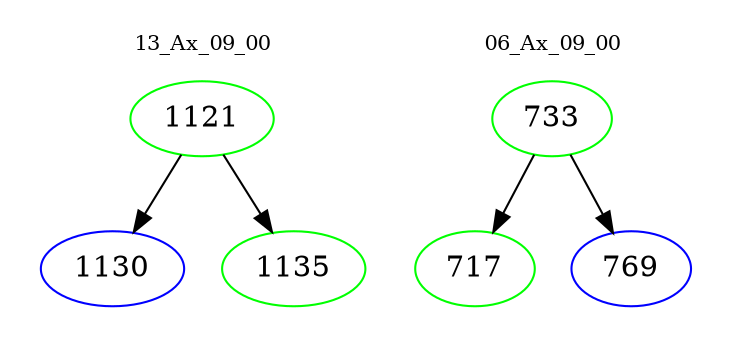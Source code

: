 digraph{
subgraph cluster_0 {
color = white
label = "13_Ax_09_00";
fontsize=10;
T0_1121 [label="1121", color="green"]
T0_1121 -> T0_1130 [color="black"]
T0_1130 [label="1130", color="blue"]
T0_1121 -> T0_1135 [color="black"]
T0_1135 [label="1135", color="green"]
}
subgraph cluster_1 {
color = white
label = "06_Ax_09_00";
fontsize=10;
T1_733 [label="733", color="green"]
T1_733 -> T1_717 [color="black"]
T1_717 [label="717", color="green"]
T1_733 -> T1_769 [color="black"]
T1_769 [label="769", color="blue"]
}
}

